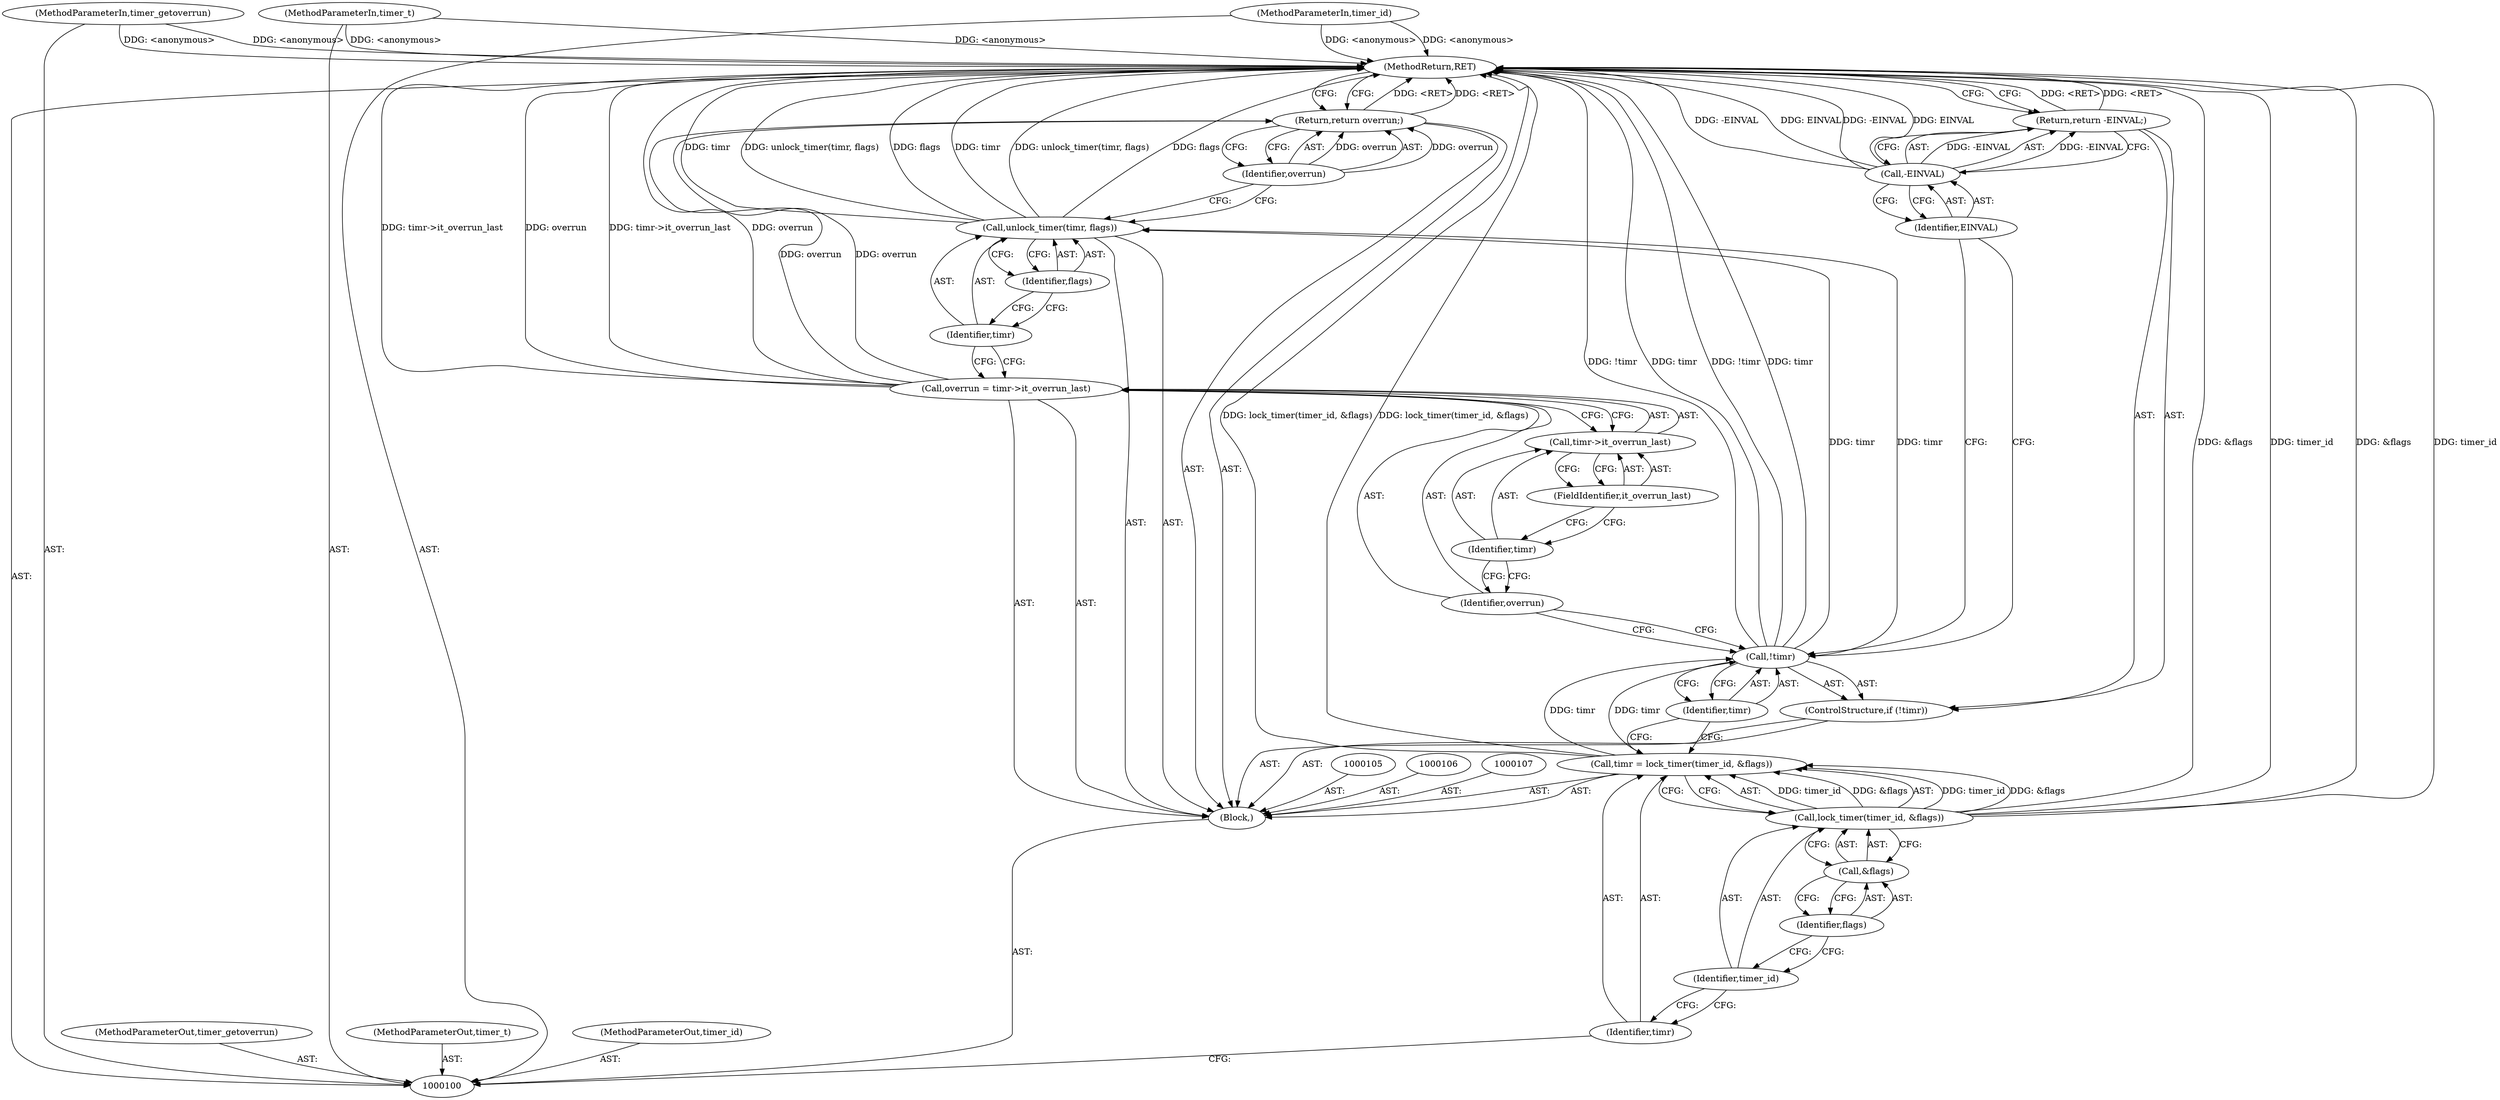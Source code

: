 digraph "1_linux_78c9c4dfbf8c04883941445a195276bb4bb92c76_0" {
"1000130" [label="(MethodReturn,RET)"];
"1000101" [label="(MethodParameterIn,timer_getoverrun)"];
"1000172" [label="(MethodParameterOut,timer_getoverrun)"];
"1000102" [label="(MethodParameterIn,timer_t)"];
"1000173" [label="(MethodParameterOut,timer_t)"];
"1000103" [label="(MethodParameterIn,timer_id)"];
"1000174" [label="(MethodParameterOut,timer_id)"];
"1000120" [label="(Call,overrun = timr->it_overrun_last)"];
"1000121" [label="(Identifier,overrun)"];
"1000122" [label="(Call,timr->it_overrun_last)"];
"1000123" [label="(Identifier,timr)"];
"1000124" [label="(FieldIdentifier,it_overrun_last)"];
"1000126" [label="(Identifier,timr)"];
"1000125" [label="(Call,unlock_timer(timr, flags))"];
"1000127" [label="(Identifier,flags)"];
"1000128" [label="(Return,return overrun;)"];
"1000129" [label="(Identifier,overrun)"];
"1000104" [label="(Block,)"];
"1000108" [label="(Call,timr = lock_timer(timer_id, &flags))"];
"1000109" [label="(Identifier,timr)"];
"1000111" [label="(Identifier,timer_id)"];
"1000112" [label="(Call,&flags)"];
"1000113" [label="(Identifier,flags)"];
"1000110" [label="(Call,lock_timer(timer_id, &flags))"];
"1000114" [label="(ControlStructure,if (!timr))"];
"1000115" [label="(Call,!timr)"];
"1000116" [label="(Identifier,timr)"];
"1000118" [label="(Call,-EINVAL)"];
"1000119" [label="(Identifier,EINVAL)"];
"1000117" [label="(Return,return -EINVAL;)"];
"1000130" -> "1000100"  [label="AST: "];
"1000130" -> "1000117"  [label="CFG: "];
"1000130" -> "1000128"  [label="CFG: "];
"1000117" -> "1000130"  [label="DDG: <RET>"];
"1000125" -> "1000130"  [label="DDG: timr"];
"1000125" -> "1000130"  [label="DDG: unlock_timer(timr, flags)"];
"1000125" -> "1000130"  [label="DDG: flags"];
"1000103" -> "1000130"  [label="DDG: <anonymous>"];
"1000118" -> "1000130"  [label="DDG: -EINVAL"];
"1000118" -> "1000130"  [label="DDG: EINVAL"];
"1000120" -> "1000130"  [label="DDG: timr->it_overrun_last"];
"1000120" -> "1000130"  [label="DDG: overrun"];
"1000115" -> "1000130"  [label="DDG: !timr"];
"1000115" -> "1000130"  [label="DDG: timr"];
"1000102" -> "1000130"  [label="DDG: <anonymous>"];
"1000110" -> "1000130"  [label="DDG: &flags"];
"1000110" -> "1000130"  [label="DDG: timer_id"];
"1000101" -> "1000130"  [label="DDG: <anonymous>"];
"1000108" -> "1000130"  [label="DDG: lock_timer(timer_id, &flags)"];
"1000128" -> "1000130"  [label="DDG: <RET>"];
"1000101" -> "1000100"  [label="AST: "];
"1000101" -> "1000130"  [label="DDG: <anonymous>"];
"1000172" -> "1000100"  [label="AST: "];
"1000102" -> "1000100"  [label="AST: "];
"1000102" -> "1000130"  [label="DDG: <anonymous>"];
"1000173" -> "1000100"  [label="AST: "];
"1000103" -> "1000100"  [label="AST: "];
"1000103" -> "1000130"  [label="DDG: <anonymous>"];
"1000174" -> "1000100"  [label="AST: "];
"1000120" -> "1000104"  [label="AST: "];
"1000120" -> "1000122"  [label="CFG: "];
"1000121" -> "1000120"  [label="AST: "];
"1000122" -> "1000120"  [label="AST: "];
"1000126" -> "1000120"  [label="CFG: "];
"1000120" -> "1000130"  [label="DDG: timr->it_overrun_last"];
"1000120" -> "1000130"  [label="DDG: overrun"];
"1000120" -> "1000128"  [label="DDG: overrun"];
"1000121" -> "1000120"  [label="AST: "];
"1000121" -> "1000115"  [label="CFG: "];
"1000123" -> "1000121"  [label="CFG: "];
"1000122" -> "1000120"  [label="AST: "];
"1000122" -> "1000124"  [label="CFG: "];
"1000123" -> "1000122"  [label="AST: "];
"1000124" -> "1000122"  [label="AST: "];
"1000120" -> "1000122"  [label="CFG: "];
"1000123" -> "1000122"  [label="AST: "];
"1000123" -> "1000121"  [label="CFG: "];
"1000124" -> "1000123"  [label="CFG: "];
"1000124" -> "1000122"  [label="AST: "];
"1000124" -> "1000123"  [label="CFG: "];
"1000122" -> "1000124"  [label="CFG: "];
"1000126" -> "1000125"  [label="AST: "];
"1000126" -> "1000120"  [label="CFG: "];
"1000127" -> "1000126"  [label="CFG: "];
"1000125" -> "1000104"  [label="AST: "];
"1000125" -> "1000127"  [label="CFG: "];
"1000126" -> "1000125"  [label="AST: "];
"1000127" -> "1000125"  [label="AST: "];
"1000129" -> "1000125"  [label="CFG: "];
"1000125" -> "1000130"  [label="DDG: timr"];
"1000125" -> "1000130"  [label="DDG: unlock_timer(timr, flags)"];
"1000125" -> "1000130"  [label="DDG: flags"];
"1000115" -> "1000125"  [label="DDG: timr"];
"1000127" -> "1000125"  [label="AST: "];
"1000127" -> "1000126"  [label="CFG: "];
"1000125" -> "1000127"  [label="CFG: "];
"1000128" -> "1000104"  [label="AST: "];
"1000128" -> "1000129"  [label="CFG: "];
"1000129" -> "1000128"  [label="AST: "];
"1000130" -> "1000128"  [label="CFG: "];
"1000128" -> "1000130"  [label="DDG: <RET>"];
"1000129" -> "1000128"  [label="DDG: overrun"];
"1000120" -> "1000128"  [label="DDG: overrun"];
"1000129" -> "1000128"  [label="AST: "];
"1000129" -> "1000125"  [label="CFG: "];
"1000128" -> "1000129"  [label="CFG: "];
"1000129" -> "1000128"  [label="DDG: overrun"];
"1000104" -> "1000100"  [label="AST: "];
"1000105" -> "1000104"  [label="AST: "];
"1000106" -> "1000104"  [label="AST: "];
"1000107" -> "1000104"  [label="AST: "];
"1000108" -> "1000104"  [label="AST: "];
"1000114" -> "1000104"  [label="AST: "];
"1000120" -> "1000104"  [label="AST: "];
"1000125" -> "1000104"  [label="AST: "];
"1000128" -> "1000104"  [label="AST: "];
"1000108" -> "1000104"  [label="AST: "];
"1000108" -> "1000110"  [label="CFG: "];
"1000109" -> "1000108"  [label="AST: "];
"1000110" -> "1000108"  [label="AST: "];
"1000116" -> "1000108"  [label="CFG: "];
"1000108" -> "1000130"  [label="DDG: lock_timer(timer_id, &flags)"];
"1000110" -> "1000108"  [label="DDG: timer_id"];
"1000110" -> "1000108"  [label="DDG: &flags"];
"1000108" -> "1000115"  [label="DDG: timr"];
"1000109" -> "1000108"  [label="AST: "];
"1000109" -> "1000100"  [label="CFG: "];
"1000111" -> "1000109"  [label="CFG: "];
"1000111" -> "1000110"  [label="AST: "];
"1000111" -> "1000109"  [label="CFG: "];
"1000113" -> "1000111"  [label="CFG: "];
"1000112" -> "1000110"  [label="AST: "];
"1000112" -> "1000113"  [label="CFG: "];
"1000113" -> "1000112"  [label="AST: "];
"1000110" -> "1000112"  [label="CFG: "];
"1000113" -> "1000112"  [label="AST: "];
"1000113" -> "1000111"  [label="CFG: "];
"1000112" -> "1000113"  [label="CFG: "];
"1000110" -> "1000108"  [label="AST: "];
"1000110" -> "1000112"  [label="CFG: "];
"1000111" -> "1000110"  [label="AST: "];
"1000112" -> "1000110"  [label="AST: "];
"1000108" -> "1000110"  [label="CFG: "];
"1000110" -> "1000130"  [label="DDG: &flags"];
"1000110" -> "1000130"  [label="DDG: timer_id"];
"1000110" -> "1000108"  [label="DDG: timer_id"];
"1000110" -> "1000108"  [label="DDG: &flags"];
"1000114" -> "1000104"  [label="AST: "];
"1000115" -> "1000114"  [label="AST: "];
"1000117" -> "1000114"  [label="AST: "];
"1000115" -> "1000114"  [label="AST: "];
"1000115" -> "1000116"  [label="CFG: "];
"1000116" -> "1000115"  [label="AST: "];
"1000119" -> "1000115"  [label="CFG: "];
"1000121" -> "1000115"  [label="CFG: "];
"1000115" -> "1000130"  [label="DDG: !timr"];
"1000115" -> "1000130"  [label="DDG: timr"];
"1000108" -> "1000115"  [label="DDG: timr"];
"1000115" -> "1000125"  [label="DDG: timr"];
"1000116" -> "1000115"  [label="AST: "];
"1000116" -> "1000108"  [label="CFG: "];
"1000115" -> "1000116"  [label="CFG: "];
"1000118" -> "1000117"  [label="AST: "];
"1000118" -> "1000119"  [label="CFG: "];
"1000119" -> "1000118"  [label="AST: "];
"1000117" -> "1000118"  [label="CFG: "];
"1000118" -> "1000130"  [label="DDG: -EINVAL"];
"1000118" -> "1000130"  [label="DDG: EINVAL"];
"1000118" -> "1000117"  [label="DDG: -EINVAL"];
"1000119" -> "1000118"  [label="AST: "];
"1000119" -> "1000115"  [label="CFG: "];
"1000118" -> "1000119"  [label="CFG: "];
"1000117" -> "1000114"  [label="AST: "];
"1000117" -> "1000118"  [label="CFG: "];
"1000118" -> "1000117"  [label="AST: "];
"1000130" -> "1000117"  [label="CFG: "];
"1000117" -> "1000130"  [label="DDG: <RET>"];
"1000118" -> "1000117"  [label="DDG: -EINVAL"];
}
